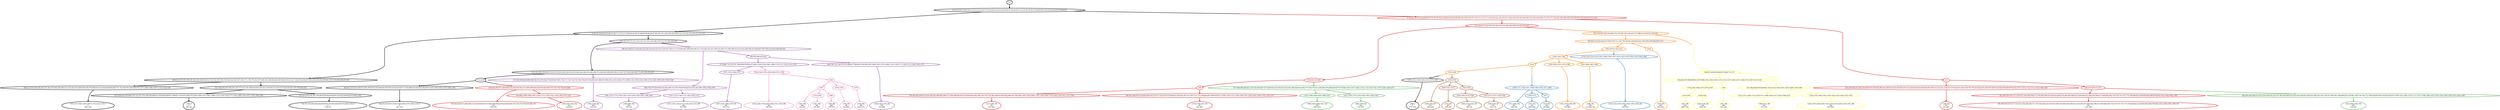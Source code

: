 digraph T {
	{
		rank=same
		104 [penwidth=3,colorscheme=set19,color=0,label="1496_P\nP\n17% 34%"]
		100 [penwidth=3,colorscheme=set19,color=0,label="976;1017;1045;1056;1097;1110;1124;1139_P\nP\n50% 34%"]
		97 [penwidth=3,colorscheme=set19,color=0,label="1459_P\nP\n18% 0%"]
		95 [penwidth=3,colorscheme=set19,color=0,label="730;767;793;805;828;844;858;897;910;922;938;950;974;990;1004_P\nP\n15% 0%"]
		90 [penwidth=3,colorscheme=set19,color=0,label="924;942;954;967;1020;1048;1058;1070;1084;1100_P\nP\n0% 31%"]
		86 [penwidth=3,colorscheme=set19,color=1,label="1317;1356_M1\nM1\n0% 10%"]
		84 [penwidth=3,colorscheme=set19,color=1,label="1319;1339;1357_M1\nM1\n0% 24%"]
		81 [penwidth=3,colorscheme=set19,color=1,label="1244_M1\nM1\n0% 32%"]
		78 [penwidth=3,colorscheme=set19,color=1,label="281;285;303;307;317;319;331;334;348;358;371;376;384;394;433;439;453;465;474;483;492;508;521;529;540;551;566;582;590;617;649;682;692;718;735;747;757;773;784;809;821;834;850;862;968;978;994;1022;1049;1062;1085_M1\nM1\n12% 34%"]
		77 [penwidth=3,colorscheme=set19,color=1,label="430;443;450;471;480;499;514;528;548;563;573;580;589;604;629;640;660;669;705;745;756;783;819;849_M1\nM1\n45% 0%"]
		75 [penwidth=3,colorscheme=set19,color=1,label="1198;1227;1243_M1\nM1\n43% 0%"]
		74 [penwidth=3,colorscheme=set19,color=2,label="1471;1490_M2\nM2\n19% 0%"]
		72 [penwidth=3,colorscheme=set19,color=2,label="1573_M2\nM2\n56% 34%"]
		70 [penwidth=3,colorscheme=set19,color=2,label="1572_M2\nM2\n0% 66%"]
		69 [penwidth=3,colorscheme=set19,color=2,label="1414;1432;1470;1505;1533;1556;1560_M2\nM2\n26% 0%"]
		67 [penwidth=3,colorscheme=set19,color=3,label="1409;1445;1464;1531_M3\nM3\n28% 53%"]
		65 [penwidth=3,colorscheme=set19,color=3,label="1485;1500_M3\nM3\n0% 47%"]
		64 [penwidth=3,colorscheme=set19,color=3,label="1423;1442;1483_M3\nM3\n72% 0%"]
		61 [penwidth=3,colorscheme=set19,color=4,label="1398;1466_M4\nM4\n79% 0%"]
		59 [penwidth=3,colorscheme=set19,color=4,label="1107;1132;1146;1172;1183;1202;1215_M4\nM4\n0% 39%"]
		55 [penwidth=3,colorscheme=set19,color=4,label="1307;1325;1364;1379_M4\nM4\n0% 13%"]
		53 [penwidth=3,colorscheme=set19,color=4,label="1246;1362;1376_M4\nM4\n0% 48%"]
		52 [penwidth=3,colorscheme=set19,color=4,label="1502;1520_M4\nM4\n21% 0%"]
		50 [penwidth=3,colorscheme=set19,color=5,label="1034_M5\nM5\n0% 34%"]
		48 [penwidth=3,colorscheme=set19,color=5,label="1331;1370;1386_M5\nM5\n0% 66%"]
		46 [penwidth=3,colorscheme=set19,color=5,label="1298_M5\nM5\n1e+02% 0%"]
		42 [penwidth=3,colorscheme=set19,color=6,label="1547_M6\nM6\n38% 15%"]
		40 [penwidth=3,colorscheme=set19,color=6,label="1526;1536_M6\nM6\n62% 0%"]
		38 [penwidth=3,colorscheme=set19,color=6,label="1391_M6\nM6\n0% 12%"]
		35 [penwidth=3,colorscheme=set19,color=6,label="1508;1525_M6\nM6\n0% 15%"]
		33 [penwidth=3,colorscheme=set19,color=6,label="1236;1270;1284;1302;1333;1352;1416;1492;1535;1545_M6\nM6\n0% 58%"]
		32 [penwidth=3,colorscheme=set19,color=7,label="1369;1393_M7\nM7\n18% 83%"]
		30 [penwidth=3,colorscheme=set19,color=7,label="1515_M7\nM7\n58% 0%"]
		27 [penwidth=3,colorscheme=set19,color=7,label="1495;1514;1528_M7\nM7\n24% 0%"]
		25 [penwidth=3,colorscheme=set19,color=7,label="1538;1549_M7\nM7\n0% 17%"]
		24 [penwidth=3,colorscheme=set19,color=8,label="1324;1344;1378;1429;1449;1551;1558_M8\nM8\n18% 0%"]
		21 [penwidth=3,colorscheme=set19,color=8,label="1567_M8\nM8\n15% 0%"]
		19 [penwidth=3,colorscheme=set19,color=8,label="1581_M8\nM8\n0% 30%"]
		17 [penwidth=3,colorscheme=set19,color=8,label="1580_M8\nM8\n35% 0%"]
		15 [penwidth=3,colorscheme=set19,color=8,label="1579_M8\nM8\n0% 49%"]
		13 [penwidth=3,colorscheme=set19,color=8,label="1578_M8\nM8\n32% 21%"]
	}
	112 [penwidth=3,colorscheme=set19,color=0,label="GL"]
	111 [penwidth=3,colorscheme=set19,color=0,label="0;1;2;3;4;5;6;7;8;9;10;11;12;13;14;15;16;17;18;19;20;21;22;23;24;25;26;27;28;29;30;31;32;33;34;35;36;37;38;39;40;41;42;43;44;45;46;47;48;49;50"]
	110 [penwidth=3,colorscheme=set19,color=1,label="221;224;227;242;250;254;265;270;275;286;304;308;314;320;324;325"]
	109 [penwidth=3,colorscheme=set19,color=5,label="593;601;610;623;642;673;685;700;711;725;750;762;813;839;853;891;903;946;958;998;999;1013"]
	108 [penwidth=3,colorscheme=set19,color=5,label="1053;1079;1136;1151"]
	107 [penwidth=3,colorscheme=set19,color=5,label="1164;1165;1189"]
	106 [penwidth=3,colorscheme=set19,color=5,label="1234"]
	105 [penwidth=3,colorscheme=set19,color=5,label="1255;1282"]
	103 [penwidth=3,colorscheme=set19,color=0,label="53;56;58;59;60;63;65;66;67;68;71;72;75;77;79;80;82;83;85;87;88;89;90;94;96;97;98;100;101;103;106;108;109;112;113;114;116;118;121;123;126"]
	102 [penwidth=3,colorscheme=set19,color=0,label="129;131;133;135;138;140;142;144;148;150;151;153;154;155;156;159;160;162;165;167;169;171;176;179;182;187;188;192;198;200;203;205;206;210;212;217;226;230;236;237;241;245;249;256;258;261;267;276;280;294;297;301"]
	101 [penwidth=3,colorscheme=set19,color=0,label="306;312;316;329;338;344;351;362;370;382;392;404;411;416;442;470;488;506;538;578;588;603;614;646;658;680;690;731;742;769;781;846;939;976;1017;1045;1056;1097;1110;1124;1139"]
	99 [penwidth=3,colorscheme=set19,color=0,label="321;328;343;347;356;361;367;375;381;391;398;429;435;441;461;478;505;513;525;537;546;554;561;587;595;602;613"]
	98 [penwidth=3,colorscheme=set19,color=0,label="627;638;645;679;689;703;716;741;754;768;780;806;817;829;845;859;871;898;911;923;951;964;975;1005;1044;1057;1081;1096;1123;1138;1154;1177;1192;1288;1316;1337;1354;1394;1459"]
	96 [penwidth=3,colorscheme=set19,color=0,label="637;657;678;730;767;793;805;828;844;858;897;910;922;938;950;974;990;1004"]
	94 [penwidth=3,colorscheme=set19,color=0,label="130;132;134;137;141;145;147;157;161;163;166;170;172;174;180;183;185"]
	93 [penwidth=3,colorscheme=set19,color=0,label="191;194;196;199;208;213;215;219;223;225;229;232;235;240;244;248;252;260;266;272;290;293;296;300;305;315;327;337;342;366;369;374;389;390;399;405"]
	92 [penwidth=3,colorscheme=set19,color=0,label="412;418"]
	91 [penwidth=3,colorscheme=set19,color=0,label="424;431;437;451;458;472;481;490;500;520;549;564;597;605;616;630;648;771;832;886;913;924;942;954;967;1020;1048;1058;1070;1084;1100"]
	89 [penwidth=3,colorscheme=set19,color=1,label="335;346;353;364"]
	88 [penwidth=3,colorscheme=set19,color=1,label="368"]
	87 [penwidth=3,colorscheme=set19,color=1,label="378;385;402;409;414;434;446;454;468;485;496;511;559;568;583;607;619;650;662;695;708;720;736;774;786;798;823;835;852;864;927;956;995;1007;1024;1063;1102;1158;1168;1179;1238;1239;1261;1317;1356"]
	85 [penwidth=3,colorscheme=set19,color=1,label="396;401;408;445;476;484;495;503;510;517;523;543;575;608;621;633;641;651;671;697;721;776;799;824;837;900;929;971;1026;1104;1127;1169;1180;1241;1242;1262;1290;1319;1339;1357"]
	83 [penwidth=3,colorscheme=set19,color=1,label="231"]
	82 [penwidth=3,colorscheme=set19,color=1,label="233;239;246;253;262;264;269;274;278;282;288;291;298;310;323;359;363;407;413;420;426;440;459;466;493;509;515;522;541;558;567;574;618;631;693;758;785;797;810;822;851;863;875;887;914;926;955;969;979;1023;1073;1101;1112;1113;1143;1160;1244"]
	80 [penwidth=3,colorscheme=set19,color=1,label="238;259;268;273;277"]
	79 [penwidth=3,colorscheme=set19,color=1,label="281;285;303;307;317;319;331;334;348;358;371;376;384;394;433;439;453;465;474;483;492;508;521;529;540;551;566;582;590;617;649;682;692;718;735;747;757;773;784;809;821;834;850;862;968;978;994;1022;1049;1062;1085"]
	76 [penwidth=3,colorscheme=set19,color=1,label="944;996;1008;1064;1087;1105;1115;1128;1142;1159;1198;1227;1243"]
	73 [penwidth=3,colorscheme=set19,color=2,label="1565;1573"]
	71 [penwidth=3,colorscheme=set19,color=2,label="1572"]
	68 [penwidth=3,colorscheme=set19,color=3,label="1321;1360;1409;1445;1464;1531"]
	66 [penwidth=3,colorscheme=set19,color=3,label="1341;1359;1375;1424;1444;1462;1485;1500"]
	63 [penwidth=3,colorscheme=set19,color=4,label="560;570;576;584;609;635;652;699;724;749;789;879;902;915;931;945;983;1050;1066;1076"]
	62 [penwidth=3,colorscheme=set19,color=4,label="1091;1147;1173;1184;1203;1216;1295;1345;1381;1398;1466"]
	60 [penwidth=3,colorscheme=set19,color=4,label="1107;1132;1146;1172;1183;1202;1215"]
	58 [penwidth=3,colorscheme=set19,color=4,label="569;592;600;622;634"]
	57 [penwidth=3,colorscheme=set19,color=4,label="672;698;710;723;761;788;838;878;890;972;982;1028;1038;1065;1089;1116;1131;1201;1214;1278"]
	56 [penwidth=3,colorscheme=set19,color=4,label="1307;1325;1364;1379"]
	54 [penwidth=3,colorscheme=set19,color=4,label="684;709;722;748;787;812;866;877;889;901;930;981;997;1009;1027;1074;1088;1129;1144;1171;1200;1212;1246;1362;1376"]
	51 [penwidth=3,colorscheme=set19,color=5,label="1034"]
	49 [penwidth=3,colorscheme=set19,color=5,label="1220;1283;1331;1370;1386"]
	47 [penwidth=3,colorscheme=set19,color=5,label="1254;1268;1281;1298"]
	45 [penwidth=3,colorscheme=set19,color=6,label="816;843;857;896;909;921;937;989;1016;1043;1055;1137;1153;1167;1208;1237;1258;1272;1287;1315;1336"]
	44 [penwidth=3,colorscheme=set19,color=6,label="1374;1392;1406;1473;1474;1493"]
	43 [penwidth=3,colorscheme=set19,color=6,label="1510;1547"]
	41 [penwidth=3,colorscheme=set19,color=6,label="1526;1536"]
	39 [penwidth=3,colorscheme=set19,color=6,label="1391"]
	37 [penwidth=3,colorscheme=set19,color=6,label="827;842;856;870;920;962;1002;1014;1035;1041;1054;1068;1190;1206"]
	36 [penwidth=3,colorscheme=set19,color=6,label="1221;1271;1285;1314;1334;1371;1389;1403;1417;1454;1508;1525"]
	34 [penwidth=3,colorscheme=set19,color=6,label="1236;1270;1284;1302;1333;1352;1416;1492;1535;1545"]
	31 [penwidth=3,colorscheme=set19,color=7,label="1407;1421;1515"]
	29 [penwidth=3,colorscheme=set19,color=7,label="1420;1438"]
	28 [penwidth=3,colorscheme=set19,color=7,label="1456;1495;1514;1528"]
	26 [penwidth=3,colorscheme=set19,color=7,label="1475;1512;1527;1538;1549"]
	23 [penwidth=3,colorscheme=set19,color=8,label="1561"]
	22 [penwidth=3,colorscheme=set19,color=8,label="1567"]
	20 [penwidth=3,colorscheme=set19,color=8,label="1575;1581"]
	18 [penwidth=3,colorscheme=set19,color=8,label="1580"]
	16 [penwidth=3,colorscheme=set19,color=8,label="1574;1579"]
	14 [penwidth=3,colorscheme=set19,color=8,label="1578"]
	12 [penwidth=3,colorscheme=set19,color=2,label="1299;1311;1328;1351;1368;1385;1402;1471;1490"]
	11 [penwidth=3,colorscheme=set19,color=2,label="1176;1219;1233;1253;1267;1280;1349;1367;1414;1432;1470;1505;1533;1556;1560"]
	10 [penwidth=3,colorscheme=set19,color=0,label="1300;1312;1329;1384;1415;1479;1496"]
	9 [penwidth=3,colorscheme=set19,color=7,label="1369;1393"]
	8 [penwidth=3,colorscheme=set19,color=6,label="585;611;624;654;664;675;686;714;727"]
	7 [penwidth=3,colorscheme=set19,color=8,label="1324;1344;1378;1429;1449;1551;1558"]
	6 [penwidth=3,colorscheme=set19,color=3,label="377;386;395;400;421;427;444;460;467;475;494;502;516;530;535;542;591;599;620;632;696;737;760;775;811;836;865;876;888;928;957;970;980;1025;1037;1086;1103;1114;1126;1141;1197;1226;1240;1275"]
	5 [penwidth=3,colorscheme=set19,color=3,label="284;295;302;309;313;322;330;339;345;352;357;383;393;406;419;425;432;438;452;464;473;482;491;501;550;557;565;581;598;606;661;670;681;706;734;746;772;796;820;833;861;874;925;943;977;993;1021;1061;1072;1111;1157;1196;1209;1225;1303;1320;1340;1358;1423;1442;1483"]
	4 [penwidth=3,colorscheme=set19,color=5,label="332;336;340;349;354;360;372;379;387;397;403;447;477;486;512;518;531;544;552"]
	3 [penwidth=3,colorscheme=set19,color=4,label="417;423;456;462;489;498;526;533;555;562;572;659;667;691;704;717;732;743;755;782;794;807;818;830;847;860;872;884;952;1018;1046;1071;1098;1125;1195;1224;1260;1274;1346;1399;1467;1502;1520"]
	2 [penwidth=3,colorscheme=set19,color=1,label="430;443;450;471;480;499;514;528;548;563;573;580;589;604;629;640;660;669;705;745;756;783;819;849"]
	1 [penwidth=3,colorscheme=set19,color=4,label="189;197;209;211;216;220;222;228;234;243;247;251;255;257;263;271;279;283;287;289;292;299;311;318;326;333;341;350;355;365;373;380;388;410;415;422;428;448;455;469;487;497;504;524;532;536;545;553"]
	0 [penwidth=3,colorscheme=set19,color=1,label="51;52;54;55;57;61;62;64;69;70;73;74;76;78;81;84;86;91;92;93;95;99;102;104;105;107;110;111;115;117;119;120;122;124;125;127;128;136;139;143;146;149;152;158;164;168;173;175;177;178;181;184;186;190;193;195;201;202;204;207;214;218"]
	112 -> 111 [penwidth=3,colorscheme=set19,color=0]
	111 -> 103 [penwidth=3,colorscheme=set19,color=0]
	111 -> 0 [penwidth=3,colorscheme=set19,color="0;0.5:1"]
	110 -> 89 [penwidth=3,colorscheme=set19,color=1]
	110 -> 4 [penwidth=3,colorscheme=set19,color="1;0.5:5"]
	109 -> 51 [penwidth=3,colorscheme=set19,color=5]
	109 -> 108 [penwidth=3,colorscheme=set19,color=5]
	108 -> 107 [penwidth=3,colorscheme=set19,color=5]
	108 -> 11 [penwidth=3,colorscheme=set19,color="5;0.5:2"]
	107 -> 106 [penwidth=3,colorscheme=set19,color=5]
	107 -> 47 [penwidth=3,colorscheme=set19,color=5]
	107 -> 49 [penwidth=3,colorscheme=set19,color=5]
	106 -> 105 [penwidth=3,colorscheme=set19,color=5]
	106 -> 12 [penwidth=3,colorscheme=set19,color="5;0.5:2"]
	105 -> 9 [penwidth=3,colorscheme=set19,color="5;0.5:7"]
	105 -> 10 [penwidth=3,colorscheme=set19,color="5;0.5:0"]
	103 -> 102 [penwidth=3,colorscheme=set19,color=0]
	103 -> 94 [penwidth=3,colorscheme=set19,color=0]
	102 -> 99 [penwidth=3,colorscheme=set19,color=0]
	102 -> 101 [penwidth=3,colorscheme=set19,color=0]
	101 -> 100 [penwidth=3,colorscheme=set19,color=0]
	99 -> 96 [penwidth=3,colorscheme=set19,color=0]
	99 -> 98 [penwidth=3,colorscheme=set19,color=0]
	98 -> 97 [penwidth=3,colorscheme=set19,color=0]
	96 -> 95 [penwidth=3,colorscheme=set19,color=0]
	94 -> 93 [penwidth=3,colorscheme=set19,color=0]
	94 -> 1 [penwidth=3,colorscheme=set19,color="0;0.5:4"]
	93 -> 92 [penwidth=3,colorscheme=set19,color=0]
	93 -> 3 [penwidth=3,colorscheme=set19,color="0;0.5:4"]
	92 -> 91 [penwidth=3,colorscheme=set19,color=0]
	92 -> 2 [penwidth=3,colorscheme=set19,color="0;0.5:1"]
	91 -> 90 [penwidth=3,colorscheme=set19,color=0]
	89 -> 88 [penwidth=3,colorscheme=set19,color=1]
	89 -> 6 [penwidth=3,colorscheme=set19,color="1;0.5:3"]
	88 -> 85 [penwidth=3,colorscheme=set19,color=1]
	88 -> 87 [penwidth=3,colorscheme=set19,color=1]
	87 -> 86 [penwidth=3,colorscheme=set19,color=1]
	85 -> 84 [penwidth=3,colorscheme=set19,color=1]
	83 -> 80 [penwidth=3,colorscheme=set19,color=1]
	83 -> 82 [penwidth=3,colorscheme=set19,color=1]
	82 -> 81 [penwidth=3,colorscheme=set19,color=1]
	80 -> 79 [penwidth=3,colorscheme=set19,color=1]
	80 -> 5 [penwidth=3,colorscheme=set19,color="1;0.5:3"]
	79 -> 78 [penwidth=3,colorscheme=set19,color=1]
	76 -> 75 [penwidth=3,colorscheme=set19,color=1]
	73 -> 72 [penwidth=3,colorscheme=set19,color=2]
	71 -> 70 [penwidth=3,colorscheme=set19,color=2]
	68 -> 67 [penwidth=3,colorscheme=set19,color=3]
	66 -> 65 [penwidth=3,colorscheme=set19,color=3]
	63 -> 60 [penwidth=3,colorscheme=set19,color=4]
	63 -> 62 [penwidth=3,colorscheme=set19,color=4]
	62 -> 61 [penwidth=3,colorscheme=set19,color=4]
	60 -> 59 [penwidth=3,colorscheme=set19,color=4]
	58 -> 54 [penwidth=3,colorscheme=set19,color=4]
	58 -> 57 [penwidth=3,colorscheme=set19,color=4]
	57 -> 56 [penwidth=3,colorscheme=set19,color=4]
	57 -> 7 [penwidth=3,colorscheme=set19,color="4;0.5:8"]
	56 -> 55 [penwidth=3,colorscheme=set19,color=4]
	54 -> 53 [penwidth=3,colorscheme=set19,color=4]
	51 -> 50 [penwidth=3,colorscheme=set19,color=5]
	49 -> 48 [penwidth=3,colorscheme=set19,color=5]
	47 -> 46 [penwidth=3,colorscheme=set19,color=5]
	45 -> 39 [penwidth=3,colorscheme=set19,color=6]
	45 -> 44 [penwidth=3,colorscheme=set19,color=6]
	44 -> 41 [penwidth=3,colorscheme=set19,color=6]
	44 -> 43 [penwidth=3,colorscheme=set19,color=6]
	43 -> 42 [penwidth=3,colorscheme=set19,color=6]
	41 -> 40 [penwidth=3,colorscheme=set19,color=6]
	39 -> 38 [penwidth=3,colorscheme=set19,color=6]
	37 -> 34 [penwidth=3,colorscheme=set19,color=6]
	37 -> 36 [penwidth=3,colorscheme=set19,color=6]
	36 -> 35 [penwidth=3,colorscheme=set19,color=6]
	34 -> 33 [penwidth=3,colorscheme=set19,color=6]
	31 -> 30 [penwidth=3,colorscheme=set19,color=7]
	29 -> 26 [penwidth=3,colorscheme=set19,color=7]
	29 -> 28 [penwidth=3,colorscheme=set19,color=7]
	28 -> 27 [penwidth=3,colorscheme=set19,color=7]
	26 -> 25 [penwidth=3,colorscheme=set19,color=7]
	23 -> 22 [penwidth=3,colorscheme=set19,color=8]
	23 -> 14 [penwidth=3,colorscheme=set19,color=8]
	23 -> 16 [penwidth=3,colorscheme=set19,color=8]
	22 -> 21 [penwidth=3,colorscheme=set19,color=8]
	22 -> 18 [penwidth=3,colorscheme=set19,color=8]
	22 -> 20 [penwidth=3,colorscheme=set19,color=8]
	20 -> 19 [penwidth=3,colorscheme=set19,color=8]
	18 -> 17 [penwidth=3,colorscheme=set19,color=8]
	16 -> 15 [penwidth=3,colorscheme=set19,color=8]
	14 -> 13 [penwidth=3,colorscheme=set19,color=8]
	12 -> 74 [penwidth=3,colorscheme=set19,color=2]
	12 -> 73 [penwidth=3,colorscheme=set19,color=2]
	12 -> 71 [penwidth=3,colorscheme=set19,color=2]
	11 -> 69 [penwidth=3,colorscheme=set19,color=2]
	10 -> 104 [penwidth=3,colorscheme=set19,color=0]
	9 -> 32 [penwidth=3,colorscheme=set19,color=7]
	9 -> 31 [penwidth=3,colorscheme=set19,color=7]
	9 -> 29 [penwidth=3,colorscheme=set19,color=7]
	8 -> 45 [penwidth=3,colorscheme=set19,color=6]
	8 -> 37 [penwidth=3,colorscheme=set19,color=6]
	7 -> 24 [penwidth=3,colorscheme=set19,color=8]
	7 -> 23 [penwidth=3,colorscheme=set19,color=8]
	6 -> 68 [penwidth=3,colorscheme=set19,color=3]
	6 -> 66 [penwidth=3,colorscheme=set19,color=3]
	5 -> 64 [penwidth=3,colorscheme=set19,color=3]
	4 -> 109 [penwidth=3,colorscheme=set19,color=5]
	4 -> 8 [penwidth=3,colorscheme=set19,color="5;0.5:6"]
	3 -> 52 [penwidth=3,colorscheme=set19,color=4]
	2 -> 77 [penwidth=3,colorscheme=set19,color=1]
	2 -> 76 [penwidth=3,colorscheme=set19,color=1]
	1 -> 63 [penwidth=3,colorscheme=set19,color=4]
	1 -> 58 [penwidth=3,colorscheme=set19,color=4]
	0 -> 110 [penwidth=3,colorscheme=set19,color=1]
	0 -> 83 [penwidth=3,colorscheme=set19,color=1]
}
